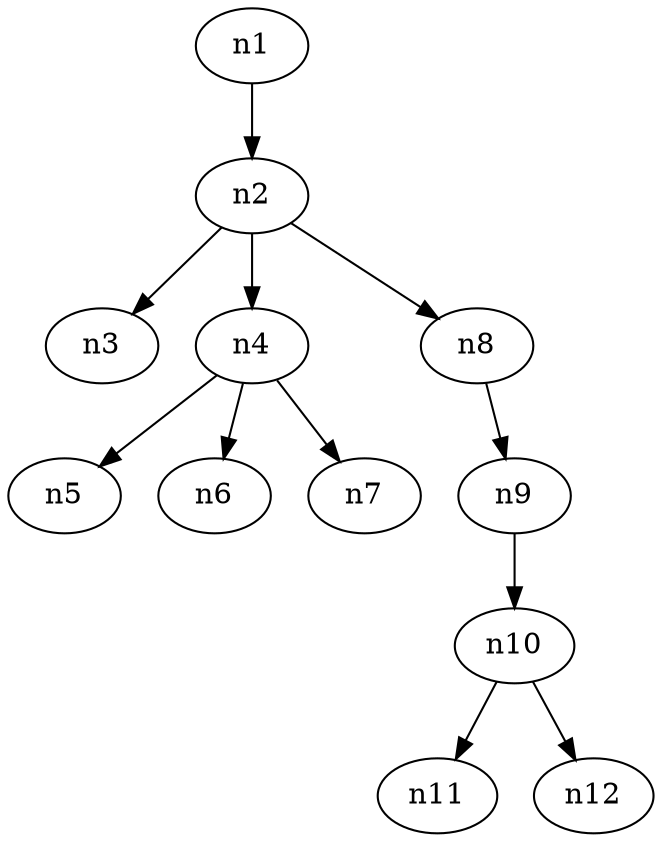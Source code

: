 // Compilador
digraph {
	n1 [label=n1]
	n2 [label=n2]
	n3 [label=n3]
	n4 [label=n4]
	n5 [label=n5]
		n4 -> n5
	n6 [label=n6]
		n4 -> n6
	n7 [label=n7]
		n4 -> n7
	n8 [label=n8]
	n9 [label=n9]
	n10 [label=n10]
	n11 [label=n11]
	n12 [label=n12]
		n10 -> n11
		n10 -> n12
		n9 -> n10
		n8 -> n9
		n2 -> n3
		n2 -> n4
		n2 -> n8
		n1 -> n2
}